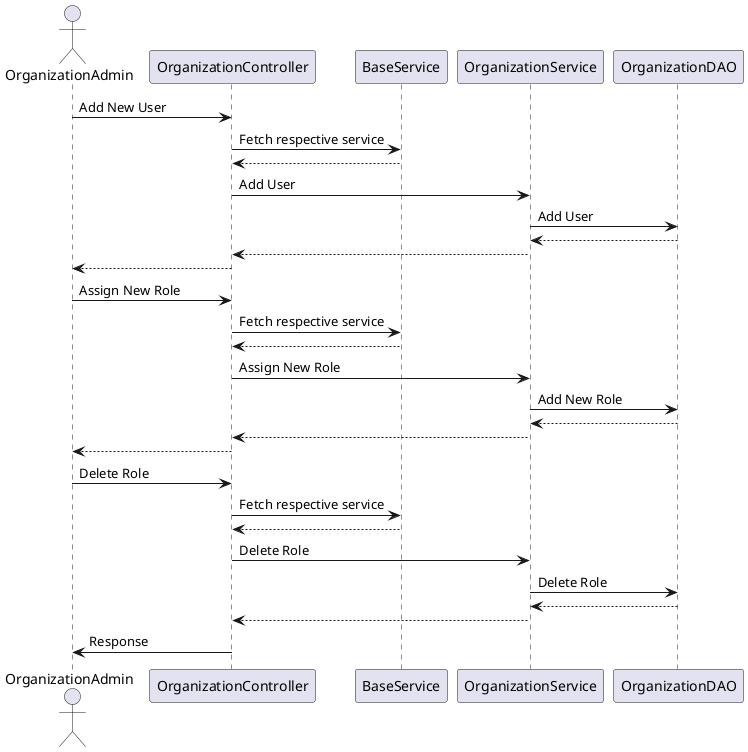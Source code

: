 @startuml
actor OrganizationAdmin

OrganizationAdmin -> OrganizationController: Add New User
OrganizationController -> BaseService: Fetch respective service
OrganizationController <-- BaseService
OrganizationController -> OrganizationService: Add User
OrganizationService -> OrganizationDAO: Add User
OrganizationService <-- OrganizationDAO
OrganizationController <-- OrganizationService
OrganizationAdmin <-- OrganizationController

OrganizationAdmin -> OrganizationController: Assign New Role
OrganizationController -> BaseService: Fetch respective service
OrganizationController <-- BaseService
OrganizationController -> OrganizationService: Assign New Role
OrganizationService -> OrganizationDAO: Add New Role
OrganizationService <-- OrganizationDAO
OrganizationController <-- OrganizationService
OrganizationAdmin <-- OrganizationController

OrganizationAdmin -> OrganizationController: Delete Role
OrganizationController -> BaseService: Fetch respective service
OrganizationController <-- BaseService
OrganizationController -> OrganizationService: Delete Role
OrganizationService -> OrganizationDAO: Delete Role
OrganizationService <-- OrganizationDAO
OrganizationController <-- OrganizationService
OrganizationAdmin <- OrganizationController: Response
@enduml